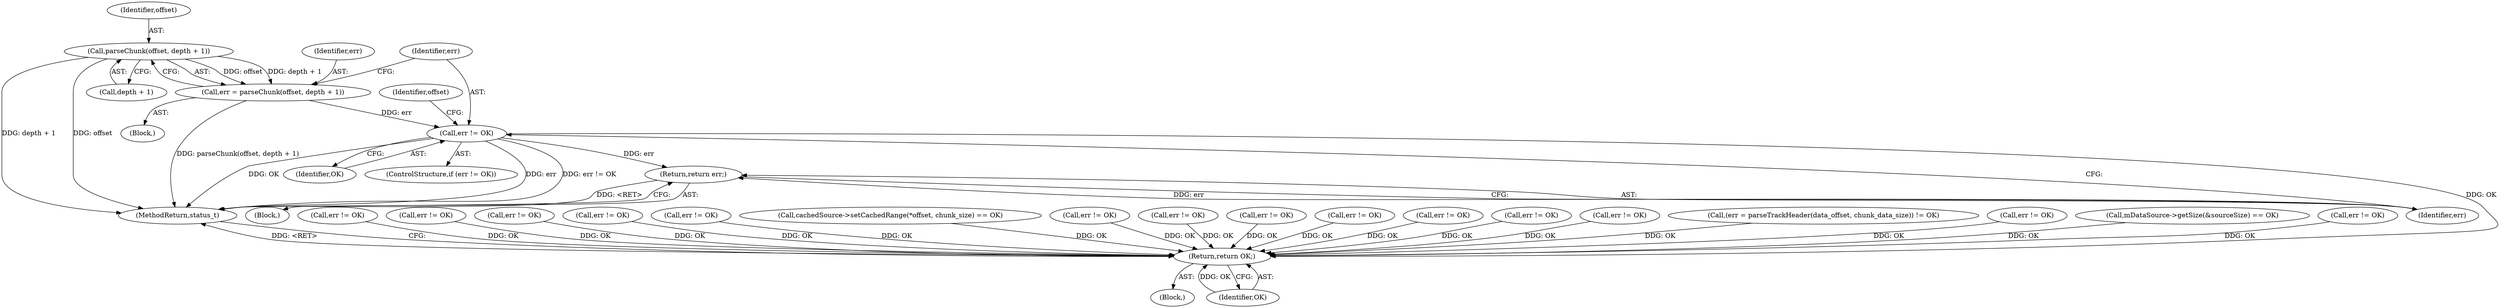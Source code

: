 digraph "0_Android_6fe85f7e15203e48df2cc3e8e1c4bc6ad49dc968@pointer" {
"1002289" [label="(Call,parseChunk(offset, depth + 1))"];
"1002287" [label="(Call,err = parseChunk(offset, depth + 1))"];
"1002295" [label="(Call,err != OK)"];
"1002299" [label="(Return,return err;)"];
"1002925" [label="(Return,return OK;)"];
"1002296" [label="(Identifier,err)"];
"1001772" [label="(Call,err != OK)"];
"1002330" [label="(Call,err != OK)"];
"1001791" [label="(Call,err != OK)"];
"1001610" [label="(Call,err != OK)"];
"1002299" [label="(Return,return err;)"];
"1002297" [label="(Identifier,OK)"];
"1000565" [label="(Call,err != OK)"];
"1002288" [label="(Identifier,err)"];
"1000394" [label="(Call,cachedSource->setCachedRange(*offset, chunk_size) == OK)"];
"1002927" [label="(MethodReturn,status_t)"];
"1002285" [label="(Block,)"];
"1002875" [label="(Call,err != OK)"];
"1002298" [label="(Block,)"];
"1000493" [label="(Call,err != OK)"];
"1002291" [label="(Call,depth + 1)"];
"1001992" [label="(Call,err != OK)"];
"1002294" [label="(ControlStructure,if (err != OK))"];
"1001954" [label="(Call,err != OK)"];
"1002129" [label="(Call,err != OK)"];
"1001824" [label="(Call,err != OK)"];
"1001475" [label="(Call,err != OK)"];
"1000988" [label="(Call,(err = parseTrackHeader(data_offset, chunk_data_size)) != OK)"];
"1001973" [label="(Call,err != OK)"];
"1000106" [label="(Block,)"];
"1002926" [label="(Identifier,OK)"];
"1002300" [label="(Identifier,err)"];
"1002295" [label="(Call,err != OK)"];
"1002287" [label="(Call,err = parseChunk(offset, depth + 1))"];
"1002283" [label="(Identifier,offset)"];
"1002289" [label="(Call,parseChunk(offset, depth + 1))"];
"1002925" [label="(Return,return OK;)"];
"1000191" [label="(Call,mDataSource->getSize(&sourceSize) == OK)"];
"1002290" [label="(Identifier,offset)"];
"1001744" [label="(Call,err != OK)"];
"1002289" -> "1002287"  [label="AST: "];
"1002289" -> "1002291"  [label="CFG: "];
"1002290" -> "1002289"  [label="AST: "];
"1002291" -> "1002289"  [label="AST: "];
"1002287" -> "1002289"  [label="CFG: "];
"1002289" -> "1002927"  [label="DDG: offset"];
"1002289" -> "1002927"  [label="DDG: depth + 1"];
"1002289" -> "1002287"  [label="DDG: offset"];
"1002289" -> "1002287"  [label="DDG: depth + 1"];
"1002287" -> "1002285"  [label="AST: "];
"1002288" -> "1002287"  [label="AST: "];
"1002296" -> "1002287"  [label="CFG: "];
"1002287" -> "1002927"  [label="DDG: parseChunk(offset, depth + 1)"];
"1002287" -> "1002295"  [label="DDG: err"];
"1002295" -> "1002294"  [label="AST: "];
"1002295" -> "1002297"  [label="CFG: "];
"1002296" -> "1002295"  [label="AST: "];
"1002297" -> "1002295"  [label="AST: "];
"1002283" -> "1002295"  [label="CFG: "];
"1002300" -> "1002295"  [label="CFG: "];
"1002295" -> "1002927"  [label="DDG: OK"];
"1002295" -> "1002927"  [label="DDG: err"];
"1002295" -> "1002927"  [label="DDG: err != OK"];
"1002295" -> "1002299"  [label="DDG: err"];
"1002295" -> "1002925"  [label="DDG: OK"];
"1002299" -> "1002298"  [label="AST: "];
"1002299" -> "1002300"  [label="CFG: "];
"1002300" -> "1002299"  [label="AST: "];
"1002927" -> "1002299"  [label="CFG: "];
"1002299" -> "1002927"  [label="DDG: <RET>"];
"1002300" -> "1002299"  [label="DDG: err"];
"1002925" -> "1000106"  [label="AST: "];
"1002925" -> "1002926"  [label="CFG: "];
"1002926" -> "1002925"  [label="AST: "];
"1002927" -> "1002925"  [label="CFG: "];
"1002925" -> "1002927"  [label="DDG: <RET>"];
"1002926" -> "1002925"  [label="DDG: OK"];
"1000191" -> "1002925"  [label="DDG: OK"];
"1001744" -> "1002925"  [label="DDG: OK"];
"1000493" -> "1002925"  [label="DDG: OK"];
"1000565" -> "1002925"  [label="DDG: OK"];
"1001772" -> "1002925"  [label="DDG: OK"];
"1001791" -> "1002925"  [label="DDG: OK"];
"1000394" -> "1002925"  [label="DDG: OK"];
"1001973" -> "1002925"  [label="DDG: OK"];
"1002129" -> "1002925"  [label="DDG: OK"];
"1002875" -> "1002925"  [label="DDG: OK"];
"1001475" -> "1002925"  [label="DDG: OK"];
"1001610" -> "1002925"  [label="DDG: OK"];
"1001992" -> "1002925"  [label="DDG: OK"];
"1001954" -> "1002925"  [label="DDG: OK"];
"1000988" -> "1002925"  [label="DDG: OK"];
"1001824" -> "1002925"  [label="DDG: OK"];
"1002330" -> "1002925"  [label="DDG: OK"];
}
